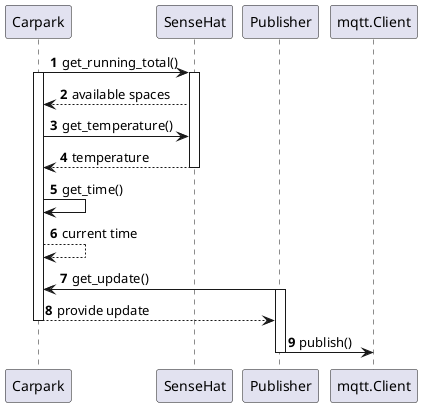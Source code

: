 @startuml
autonumber

Carpark -> SenseHat : get_running_total()

activate Carpark
activate SenseHat

SenseHat --> Carpark : available spaces
Carpark -> SenseHat : get_temperature()
SenseHat --> Carpark : temperature

deactivate SenseHat

Carpark -> Carpark : get_time()
Carpark --> Carpark : current time
Publisher -> Carpark : get_update()

activate Publisher

Carpark --> Publisher : provide update

deactivate Carpark

Publisher -> mqtt.Client : publish()

deactivate Publisher

@enduml